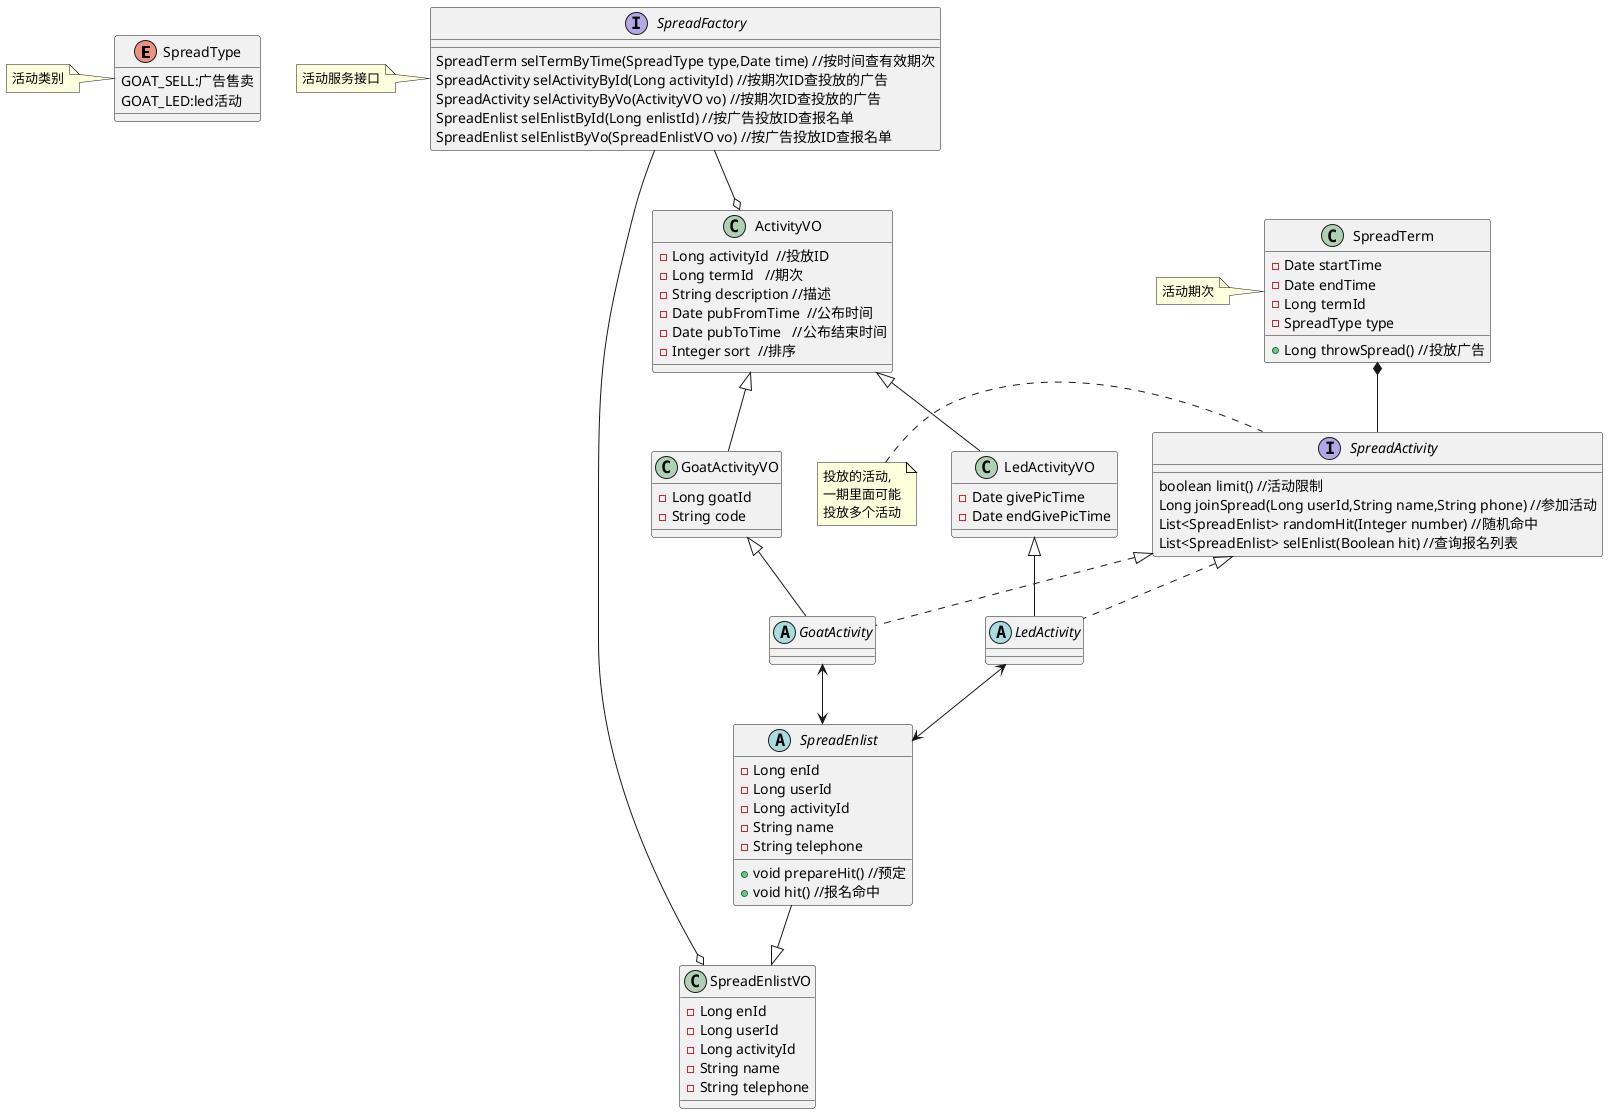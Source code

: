@startuml

enum SpreadType{
GOAT_SELL:广告售卖
GOAT_LED:led活动
}

note left of SpreadType:活动类别

class SpreadTerm{
-Date startTime
-Date endTime
-Long termId
-SpreadType type

+Long throwSpread() //投放广告
}

note left of SpreadTerm:活动期次

interface SpreadActivity{
boolean limit() //活动限制
Long joinSpread(Long userId,String name,String phone) //参加活动
List<SpreadEnlist> randomHit(Integer number) //随机命中
List<SpreadEnlist> selEnlist(Boolean hit) //查询报名列表
}

note left of SpreadActivity:投放的活动,\n一期里面可能\n投放多个活动

abstract class GoatActivity{
}

class ActivityVO{
-Long activityId  //投放ID
-Long termId   //期次
-String description //描述
-Date pubFromTime  //公布时间
-Date pubToTime   //公布结束时间
-Integer sort  //排序
}

class GoatActivityVO{
-Long goatId
-String code
}

abstract class LedActivity{
}

class LedActivityVO{
-Date givePicTime
-Date endGivePicTime
}

abstract class SpreadEnlist{
-Long enId
-Long userId
-Long activityId
-String name
-String telephone

+void prepareHit() //预定
+void hit() //报名命中
}

class SpreadEnlistVO{
-Long enId
-Long userId
-Long activityId
-String name
-String telephone
}

interface SpreadFactory{
SpreadTerm selTermByTime(SpreadType type,Date time) //按时间查有效期次
SpreadActivity selActivityById(Long activityId) //按期次ID查投放的广告
SpreadActivity selActivityByVo(ActivityVO vo) //按期次ID查投放的广告
SpreadEnlist selEnlistById(Long enlistId) //按广告投放ID查报名单
SpreadEnlist selEnlistByVo(SpreadEnlistVO vo) //按广告投放ID查报名单

}

note left of SpreadFactory:活动服务接口
SpreadActivity <|.. GoatActivity

SpreadActivity <|.. LedActivity

SpreadTerm *-- SpreadActivity

GoatActivity <--> SpreadEnlist
LedActivity <--> SpreadEnlist
SpreadFactory --o SpreadEnlistVO
SpreadFactory --o ActivityVO
ActivityVO <|-- LedActivityVO
ActivityVO <|-- GoatActivityVO

LedActivityVO <|-- LedActivity
GoatActivityVO <|-- GoatActivity
SpreadEnlist --|> SpreadEnlistVO
@enduml